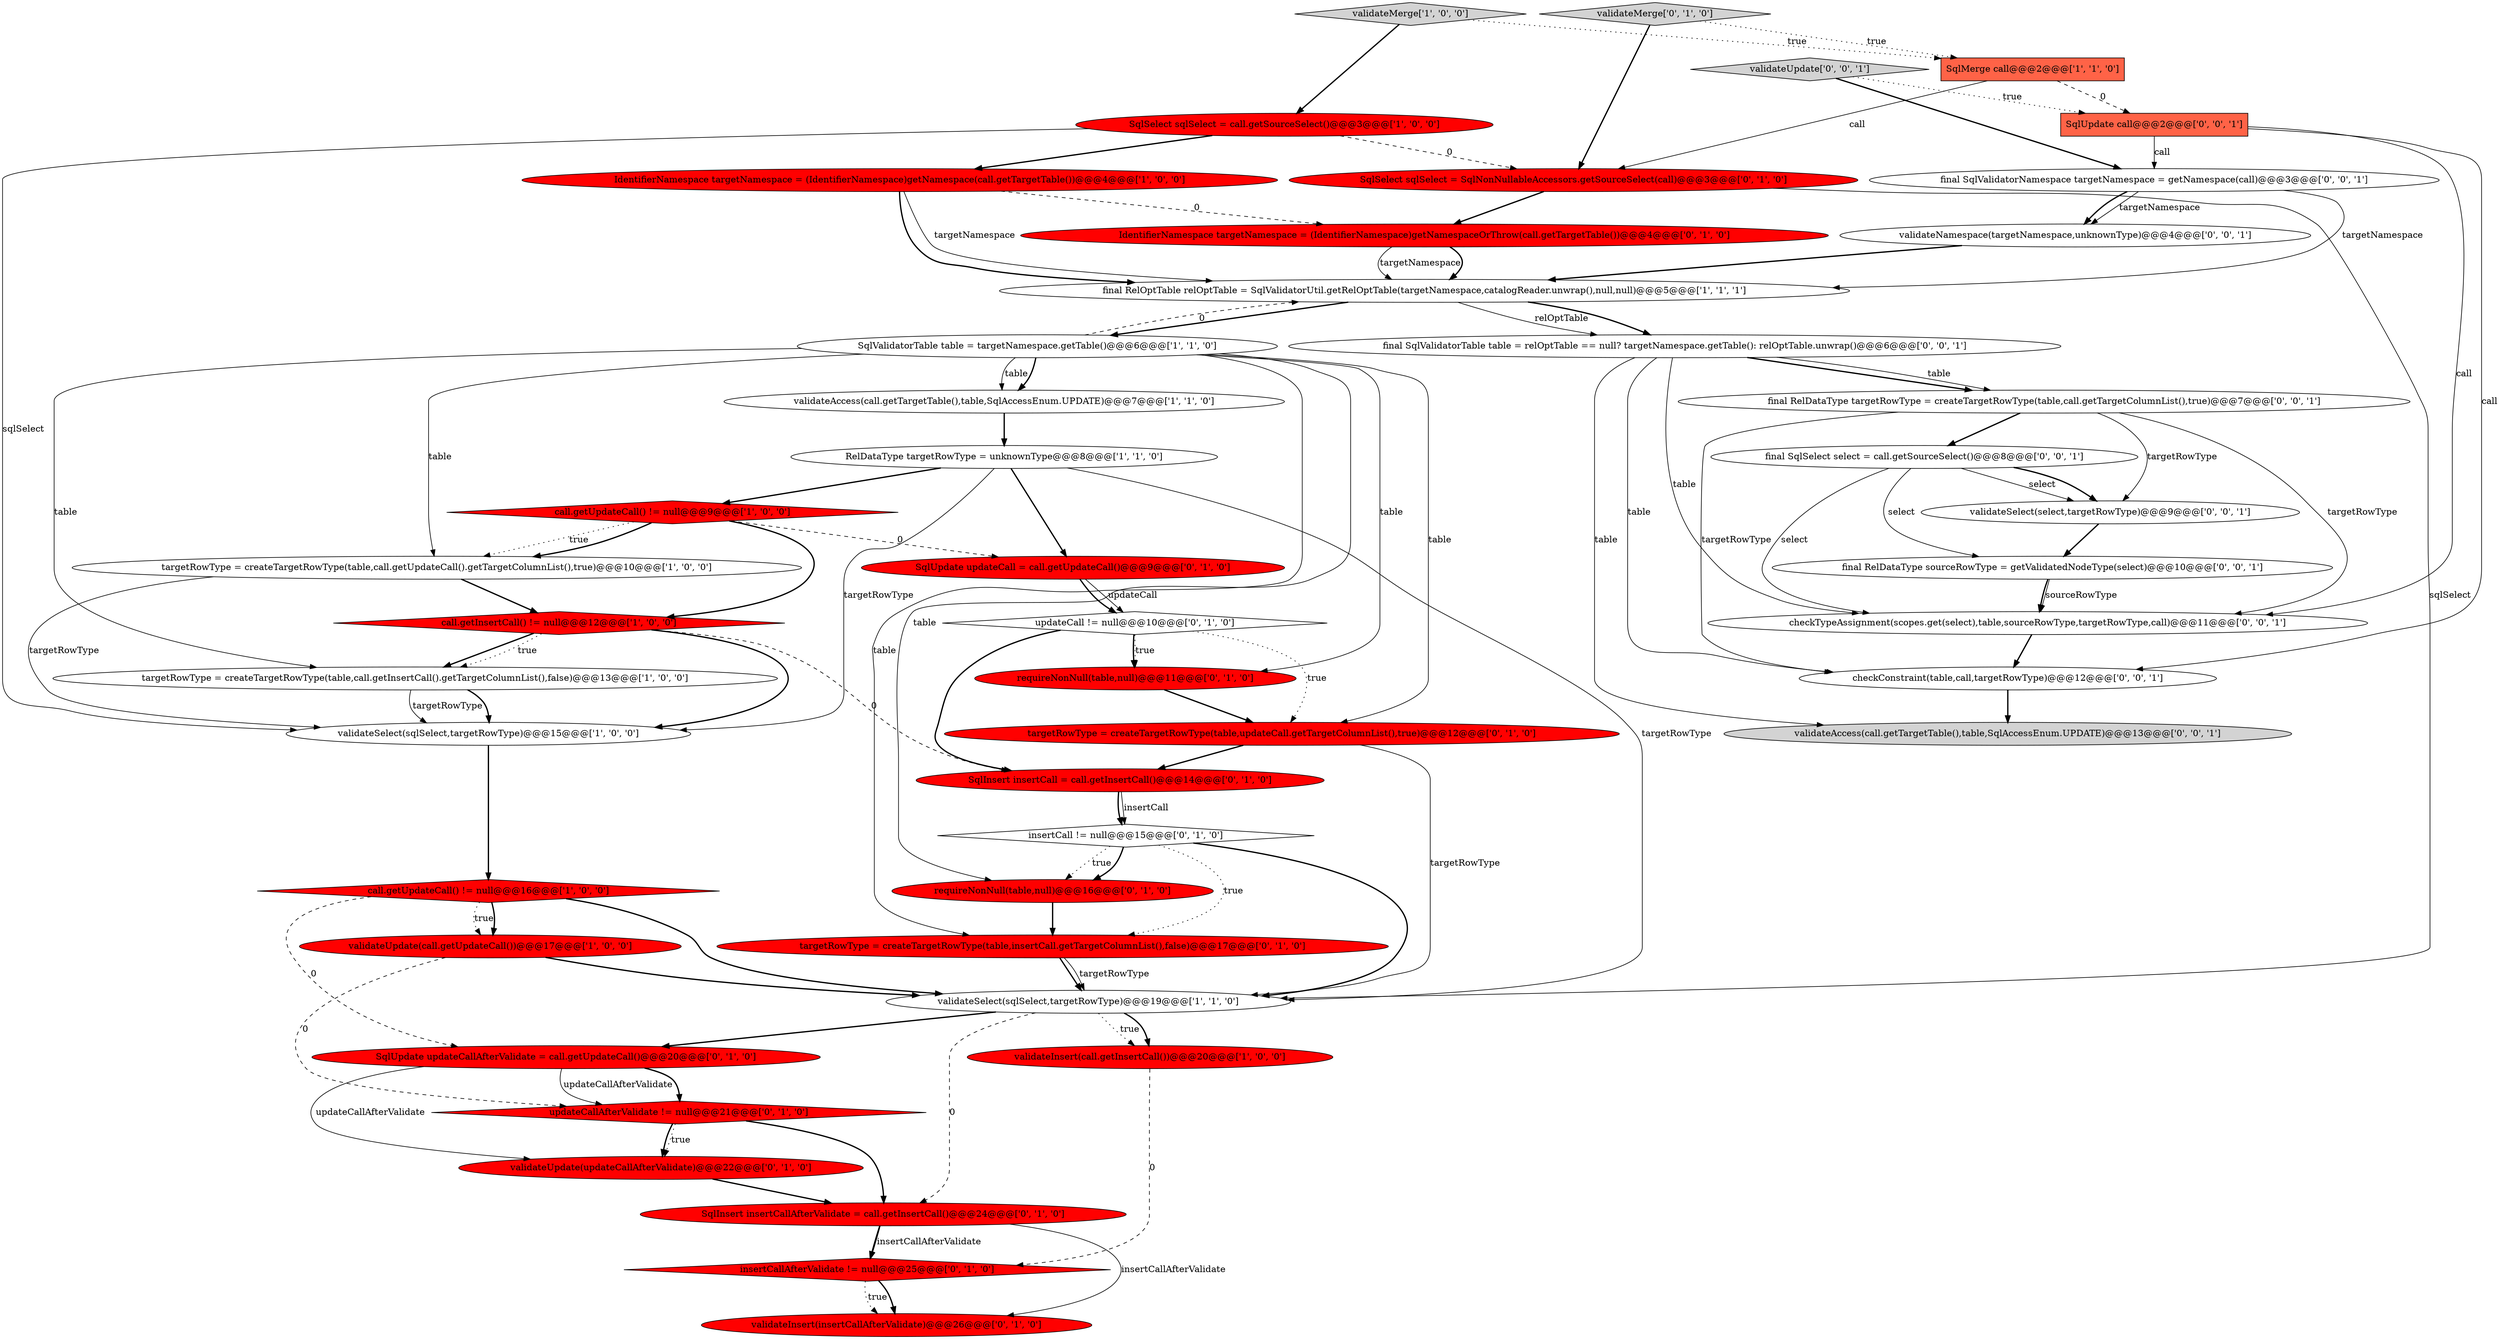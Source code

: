 digraph {
38 [style = filled, label = "final RelDataType targetRowType = createTargetRowType(table,call.getTargetColumnList(),true)@@@7@@@['0', '0', '1']", fillcolor = white, shape = ellipse image = "AAA0AAABBB3BBB"];
29 [style = filled, label = "updateCall != null@@@10@@@['0', '1', '0']", fillcolor = white, shape = diamond image = "AAA0AAABBB2BBB"];
4 [style = filled, label = "final RelOptTable relOptTable = SqlValidatorUtil.getRelOptTable(targetNamespace,catalogReader.unwrap(),null,null)@@@5@@@['1', '1', '1']", fillcolor = white, shape = ellipse image = "AAA0AAABBB1BBB"];
24 [style = filled, label = "targetRowType = createTargetRowType(table,updateCall.getTargetColumnList(),true)@@@12@@@['0', '1', '0']", fillcolor = red, shape = ellipse image = "AAA1AAABBB2BBB"];
36 [style = filled, label = "checkConstraint(table,call,targetRowType)@@@12@@@['0', '0', '1']", fillcolor = white, shape = ellipse image = "AAA0AAABBB3BBB"];
34 [style = filled, label = "checkTypeAssignment(scopes.get(select),table,sourceRowType,targetRowType,call)@@@11@@@['0', '0', '1']", fillcolor = white, shape = ellipse image = "AAA0AAABBB3BBB"];
20 [style = filled, label = "SqlInsert insertCall = call.getInsertCall()@@@14@@@['0', '1', '0']", fillcolor = red, shape = ellipse image = "AAA1AAABBB2BBB"];
44 [style = filled, label = "final SqlValidatorTable table = relOptTable == null? targetNamespace.getTable(): relOptTable.unwrap()@@@6@@@['0', '0', '1']", fillcolor = white, shape = ellipse image = "AAA0AAABBB3BBB"];
21 [style = filled, label = "validateMerge['0', '1', '0']", fillcolor = lightgray, shape = diamond image = "AAA0AAABBB2BBB"];
2 [style = filled, label = "validateInsert(call.getInsertCall())@@@20@@@['1', '0', '0']", fillcolor = red, shape = ellipse image = "AAA1AAABBB1BBB"];
26 [style = filled, label = "insertCall != null@@@15@@@['0', '1', '0']", fillcolor = white, shape = diamond image = "AAA0AAABBB2BBB"];
5 [style = filled, label = "call.getUpdateCall() != null@@@9@@@['1', '0', '0']", fillcolor = red, shape = diamond image = "AAA1AAABBB1BBB"];
28 [style = filled, label = "insertCallAfterValidate != null@@@25@@@['0', '1', '0']", fillcolor = red, shape = diamond image = "AAA1AAABBB2BBB"];
35 [style = filled, label = "validateUpdate['0', '0', '1']", fillcolor = lightgray, shape = diamond image = "AAA0AAABBB3BBB"];
22 [style = filled, label = "SqlInsert insertCallAfterValidate = call.getInsertCall()@@@24@@@['0', '1', '0']", fillcolor = red, shape = ellipse image = "AAA1AAABBB2BBB"];
16 [style = filled, label = "RelDataType targetRowType = unknownType@@@8@@@['1', '1', '0']", fillcolor = white, shape = ellipse image = "AAA0AAABBB1BBB"];
45 [style = filled, label = "SqlUpdate call@@@2@@@['0', '0', '1']", fillcolor = tomato, shape = box image = "AAA0AAABBB3BBB"];
42 [style = filled, label = "final SqlSelect select = call.getSourceSelect()@@@8@@@['0', '0', '1']", fillcolor = white, shape = ellipse image = "AAA0AAABBB3BBB"];
27 [style = filled, label = "SqlUpdate updateCall = call.getUpdateCall()@@@9@@@['0', '1', '0']", fillcolor = red, shape = ellipse image = "AAA1AAABBB2BBB"];
0 [style = filled, label = "validateMerge['1', '0', '0']", fillcolor = lightgray, shape = diamond image = "AAA0AAABBB1BBB"];
12 [style = filled, label = "IdentifierNamespace targetNamespace = (IdentifierNamespace)getNamespace(call.getTargetTable())@@@4@@@['1', '0', '0']", fillcolor = red, shape = ellipse image = "AAA1AAABBB1BBB"];
30 [style = filled, label = "IdentifierNamespace targetNamespace = (IdentifierNamespace)getNamespaceOrThrow(call.getTargetTable())@@@4@@@['0', '1', '0']", fillcolor = red, shape = ellipse image = "AAA1AAABBB2BBB"];
25 [style = filled, label = "requireNonNull(table,null)@@@11@@@['0', '1', '0']", fillcolor = red, shape = ellipse image = "AAA1AAABBB2BBB"];
17 [style = filled, label = "validateUpdate(updateCallAfterValidate)@@@22@@@['0', '1', '0']", fillcolor = red, shape = ellipse image = "AAA1AAABBB2BBB"];
14 [style = filled, label = "validateUpdate(call.getUpdateCall())@@@17@@@['1', '0', '0']", fillcolor = red, shape = ellipse image = "AAA1AAABBB1BBB"];
19 [style = filled, label = "SqlUpdate updateCallAfterValidate = call.getUpdateCall()@@@20@@@['0', '1', '0']", fillcolor = red, shape = ellipse image = "AAA1AAABBB2BBB"];
10 [style = filled, label = "SqlSelect sqlSelect = call.getSourceSelect()@@@3@@@['1', '0', '0']", fillcolor = red, shape = ellipse image = "AAA1AAABBB1BBB"];
1 [style = filled, label = "targetRowType = createTargetRowType(table,call.getUpdateCall().getTargetColumnList(),true)@@@10@@@['1', '0', '0']", fillcolor = white, shape = ellipse image = "AAA0AAABBB1BBB"];
11 [style = filled, label = "validateSelect(sqlSelect,targetRowType)@@@15@@@['1', '0', '0']", fillcolor = white, shape = ellipse image = "AAA0AAABBB1BBB"];
18 [style = filled, label = "validateInsert(insertCallAfterValidate)@@@26@@@['0', '1', '0']", fillcolor = red, shape = ellipse image = "AAA1AAABBB2BBB"];
23 [style = filled, label = "SqlSelect sqlSelect = SqlNonNullableAccessors.getSourceSelect(call)@@@3@@@['0', '1', '0']", fillcolor = red, shape = ellipse image = "AAA1AAABBB2BBB"];
43 [style = filled, label = "final RelDataType sourceRowType = getValidatedNodeType(select)@@@10@@@['0', '0', '1']", fillcolor = white, shape = ellipse image = "AAA0AAABBB3BBB"];
15 [style = filled, label = "validateAccess(call.getTargetTable(),table,SqlAccessEnum.UPDATE)@@@7@@@['1', '1', '0']", fillcolor = white, shape = ellipse image = "AAA0AAABBB1BBB"];
33 [style = filled, label = "requireNonNull(table,null)@@@16@@@['0', '1', '0']", fillcolor = red, shape = ellipse image = "AAA1AAABBB2BBB"];
3 [style = filled, label = "SqlMerge call@@@2@@@['1', '1', '0']", fillcolor = tomato, shape = box image = "AAA0AAABBB1BBB"];
9 [style = filled, label = "call.getInsertCall() != null@@@12@@@['1', '0', '0']", fillcolor = red, shape = diamond image = "AAA1AAABBB1BBB"];
40 [style = filled, label = "validateAccess(call.getTargetTable(),table,SqlAccessEnum.UPDATE)@@@13@@@['0', '0', '1']", fillcolor = lightgray, shape = ellipse image = "AAA0AAABBB3BBB"];
8 [style = filled, label = "validateSelect(sqlSelect,targetRowType)@@@19@@@['1', '1', '0']", fillcolor = white, shape = ellipse image = "AAA0AAABBB1BBB"];
13 [style = filled, label = "SqlValidatorTable table = targetNamespace.getTable()@@@6@@@['1', '1', '0']", fillcolor = white, shape = ellipse image = "AAA0AAABBB1BBB"];
7 [style = filled, label = "targetRowType = createTargetRowType(table,call.getInsertCall().getTargetColumnList(),false)@@@13@@@['1', '0', '0']", fillcolor = white, shape = ellipse image = "AAA0AAABBB1BBB"];
31 [style = filled, label = "updateCallAfterValidate != null@@@21@@@['0', '1', '0']", fillcolor = red, shape = diamond image = "AAA1AAABBB2BBB"];
6 [style = filled, label = "call.getUpdateCall() != null@@@16@@@['1', '0', '0']", fillcolor = red, shape = diamond image = "AAA1AAABBB1BBB"];
41 [style = filled, label = "final SqlValidatorNamespace targetNamespace = getNamespace(call)@@@3@@@['0', '0', '1']", fillcolor = white, shape = ellipse image = "AAA0AAABBB3BBB"];
39 [style = filled, label = "validateNamespace(targetNamespace,unknownType)@@@4@@@['0', '0', '1']", fillcolor = white, shape = ellipse image = "AAA0AAABBB3BBB"];
37 [style = filled, label = "validateSelect(select,targetRowType)@@@9@@@['0', '0', '1']", fillcolor = white, shape = ellipse image = "AAA0AAABBB3BBB"];
32 [style = filled, label = "targetRowType = createTargetRowType(table,insertCall.getTargetColumnList(),false)@@@17@@@['0', '1', '0']", fillcolor = red, shape = ellipse image = "AAA1AAABBB2BBB"];
27->29 [style = solid, label="updateCall"];
9->11 [style = bold, label=""];
5->9 [style = bold, label=""];
38->34 [style = solid, label="targetRowType"];
35->41 [style = bold, label=""];
20->26 [style = bold, label=""];
5->1 [style = dotted, label="true"];
13->15 [style = solid, label="table"];
32->8 [style = solid, label="targetRowType"];
45->34 [style = solid, label="call"];
9->7 [style = bold, label=""];
38->42 [style = bold, label=""];
4->44 [style = solid, label="relOptTable"];
4->44 [style = bold, label=""];
22->28 [style = solid, label="insertCallAfterValidate"];
37->43 [style = bold, label=""];
13->25 [style = solid, label="table"];
7->11 [style = solid, label="targetRowType"];
1->11 [style = solid, label="targetRowType"];
10->12 [style = bold, label=""];
28->18 [style = dotted, label="true"];
0->3 [style = dotted, label="true"];
44->36 [style = solid, label="table"];
7->11 [style = bold, label=""];
13->33 [style = solid, label="table"];
28->18 [style = bold, label=""];
16->8 [style = solid, label="targetRowType"];
23->30 [style = bold, label=""];
13->24 [style = solid, label="table"];
23->8 [style = solid, label="sqlSelect"];
12->30 [style = dashed, label="0"];
39->4 [style = bold, label=""];
44->38 [style = bold, label=""];
24->20 [style = bold, label=""];
5->1 [style = bold, label=""];
29->20 [style = bold, label=""];
25->24 [style = bold, label=""];
6->14 [style = dotted, label="true"];
5->27 [style = dashed, label="0"];
26->32 [style = dotted, label="true"];
34->36 [style = bold, label=""];
31->17 [style = dotted, label="true"];
6->19 [style = dashed, label="0"];
2->28 [style = dashed, label="0"];
3->23 [style = solid, label="call"];
16->11 [style = solid, label="targetRowType"];
42->37 [style = solid, label="select"];
14->8 [style = bold, label=""];
13->15 [style = bold, label=""];
24->8 [style = solid, label="targetRowType"];
43->34 [style = solid, label="sourceRowType"];
27->29 [style = bold, label=""];
20->26 [style = solid, label="insertCall"];
43->34 [style = bold, label=""];
21->23 [style = bold, label=""];
14->31 [style = dashed, label="0"];
13->1 [style = solid, label="table"];
44->34 [style = solid, label="table"];
42->37 [style = bold, label=""];
36->40 [style = bold, label=""];
26->33 [style = dotted, label="true"];
16->27 [style = bold, label=""];
19->17 [style = solid, label="updateCallAfterValidate"];
44->40 [style = solid, label="table"];
19->31 [style = solid, label="updateCallAfterValidate"];
45->41 [style = solid, label="call"];
8->2 [style = dotted, label="true"];
12->4 [style = solid, label="targetNamespace"];
4->13 [style = bold, label=""];
41->39 [style = solid, label="targetNamespace"];
26->8 [style = bold, label=""];
22->28 [style = bold, label=""];
44->38 [style = solid, label="table"];
1->9 [style = bold, label=""];
8->22 [style = dashed, label="0"];
32->8 [style = bold, label=""];
45->36 [style = solid, label="call"];
8->2 [style = bold, label=""];
13->7 [style = solid, label="table"];
3->45 [style = dashed, label="0"];
21->3 [style = dotted, label="true"];
38->37 [style = solid, label="targetRowType"];
16->5 [style = bold, label=""];
33->32 [style = bold, label=""];
31->17 [style = bold, label=""];
9->7 [style = dotted, label="true"];
29->24 [style = dotted, label="true"];
22->18 [style = solid, label="insertCallAfterValidate"];
10->23 [style = dashed, label="0"];
29->25 [style = dotted, label="true"];
35->45 [style = dotted, label="true"];
9->20 [style = dashed, label="0"];
31->22 [style = bold, label=""];
19->31 [style = bold, label=""];
8->19 [style = bold, label=""];
11->6 [style = bold, label=""];
29->25 [style = bold, label=""];
17->22 [style = bold, label=""];
15->16 [style = bold, label=""];
41->4 [style = solid, label="targetNamespace"];
42->43 [style = solid, label="select"];
38->36 [style = solid, label="targetRowType"];
10->11 [style = solid, label="sqlSelect"];
6->14 [style = bold, label=""];
0->10 [style = bold, label=""];
30->4 [style = solid, label="targetNamespace"];
12->4 [style = bold, label=""];
30->4 [style = bold, label=""];
6->8 [style = bold, label=""];
13->4 [style = dashed, label="0"];
13->32 [style = solid, label="table"];
41->39 [style = bold, label=""];
26->33 [style = bold, label=""];
42->34 [style = solid, label="select"];
}
